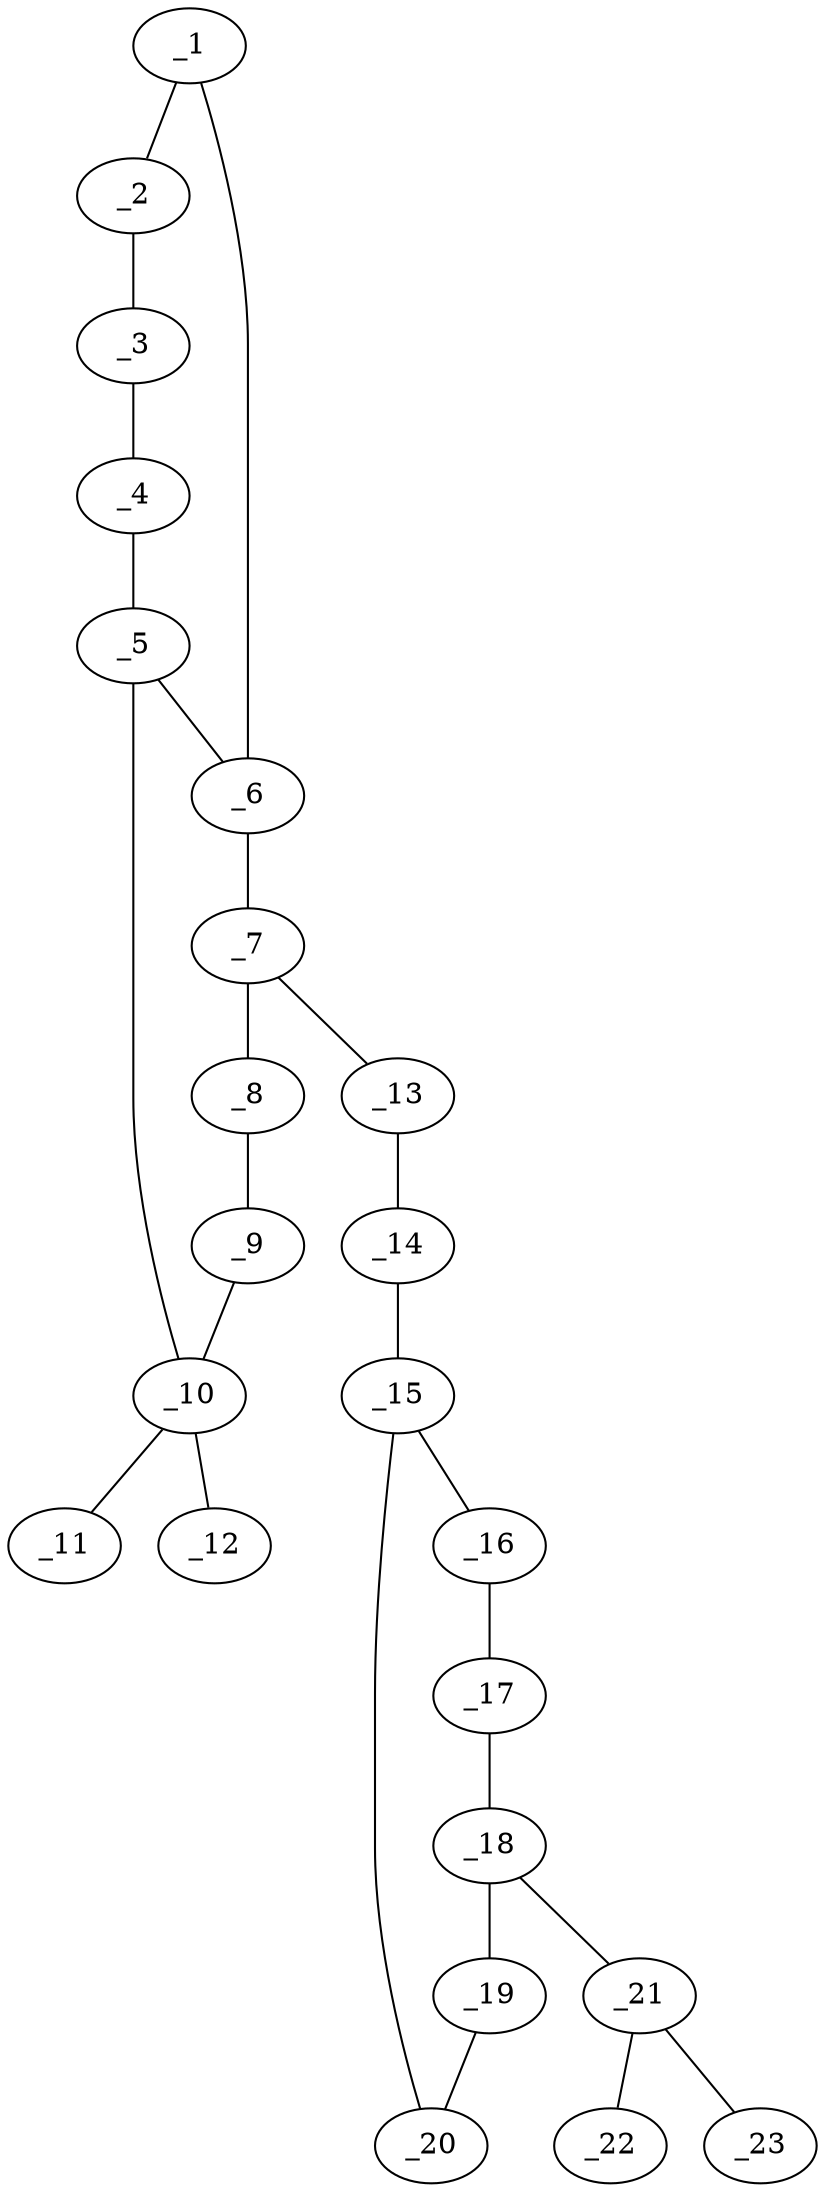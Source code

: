 graph molid645789 {
	_1	 [charge=0,
		chem=1,
		symbol="C  ",
		x="2.866",
		y="-1.567"];
	_2	 [charge=0,
		chem=1,
		symbol="C  ",
		x=2,
		y="-2.067"];
	_1 -- _2	 [valence=1];
	_6	 [charge=0,
		chem=1,
		symbol="C  ",
		x="3.7321",
		y="-2.067"];
	_1 -- _6	 [valence=2];
	_3	 [charge=0,
		chem=1,
		symbol="C  ",
		x=2,
		y="-3.067"];
	_2 -- _3	 [valence=2];
	_4	 [charge=0,
		chem=1,
		symbol="C  ",
		x="2.866",
		y="-3.567"];
	_3 -- _4	 [valence=1];
	_5	 [charge=0,
		chem=1,
		symbol="C  ",
		x="3.7321",
		y="-3.067"];
	_4 -- _5	 [valence=2];
	_5 -- _6	 [valence=1];
	_10	 [charge=0,
		chem=5,
		symbol="S  ",
		x="4.5981",
		y="-3.567"];
	_5 -- _10	 [valence=1];
	_7	 [charge=0,
		chem=1,
		symbol="C  ",
		x="4.5981",
		y="-1.567"];
	_6 -- _7	 [valence=1];
	_8	 [charge=0,
		chem=4,
		symbol="N  ",
		x="5.4641",
		y="-2.067"];
	_7 -- _8	 [valence=2];
	_13	 [charge=0,
		chem=4,
		symbol="N  ",
		x="4.5981",
		y="-0.567"];
	_7 -- _13	 [valence=1];
	_9	 [charge=0,
		chem=4,
		symbol="N  ",
		x="5.4641",
		y="-3.067"];
	_8 -- _9	 [valence=1];
	_9 -- _10	 [valence=2];
	_11	 [charge=0,
		chem=2,
		symbol="O  ",
		x="5.0981",
		y="-4.433"];
	_10 -- _11	 [valence=2];
	_12	 [charge=0,
		chem=2,
		symbol="O  ",
		x="4.0981",
		y="-4.433"];
	_10 -- _12	 [valence=1];
	_14	 [charge=0,
		chem=1,
		symbol="C  ",
		x="5.4641",
		y="-0.067"];
	_13 -- _14	 [valence=1];
	_15	 [charge=0,
		chem=1,
		symbol="C  ",
		x="5.4641",
		y="0.933"];
	_14 -- _15	 [valence=1];
	_16	 [charge=0,
		chem=1,
		symbol="C  ",
		x="4.5981",
		y="1.433"];
	_15 -- _16	 [valence=1];
	_20	 [charge=0,
		chem=1,
		symbol="C  ",
		x="6.3301",
		y="1.433"];
	_15 -- _20	 [valence=2];
	_17	 [charge=0,
		chem=1,
		symbol="C  ",
		x="4.5981",
		y="2.433"];
	_16 -- _17	 [valence=2];
	_18	 [charge=0,
		chem=1,
		symbol="C  ",
		x="5.4641",
		y="2.933"];
	_17 -- _18	 [valence=1];
	_19	 [charge=0,
		chem=1,
		symbol="C  ",
		x="6.3301",
		y="2.433"];
	_18 -- _19	 [valence=2];
	_21	 [charge=1,
		chem=4,
		symbol="N  ",
		x="5.4641",
		y="3.933"];
	_18 -- _21	 [valence=1];
	_19 -- _20	 [valence=1];
	_22	 [charge=0,
		chem=2,
		symbol="O  ",
		x="6.3302",
		y="4.433"];
	_21 -- _22	 [valence=2];
	_23	 [charge="-1",
		chem=2,
		symbol="O  ",
		x="4.5981",
		y="4.433"];
	_21 -- _23	 [valence=1];
}
